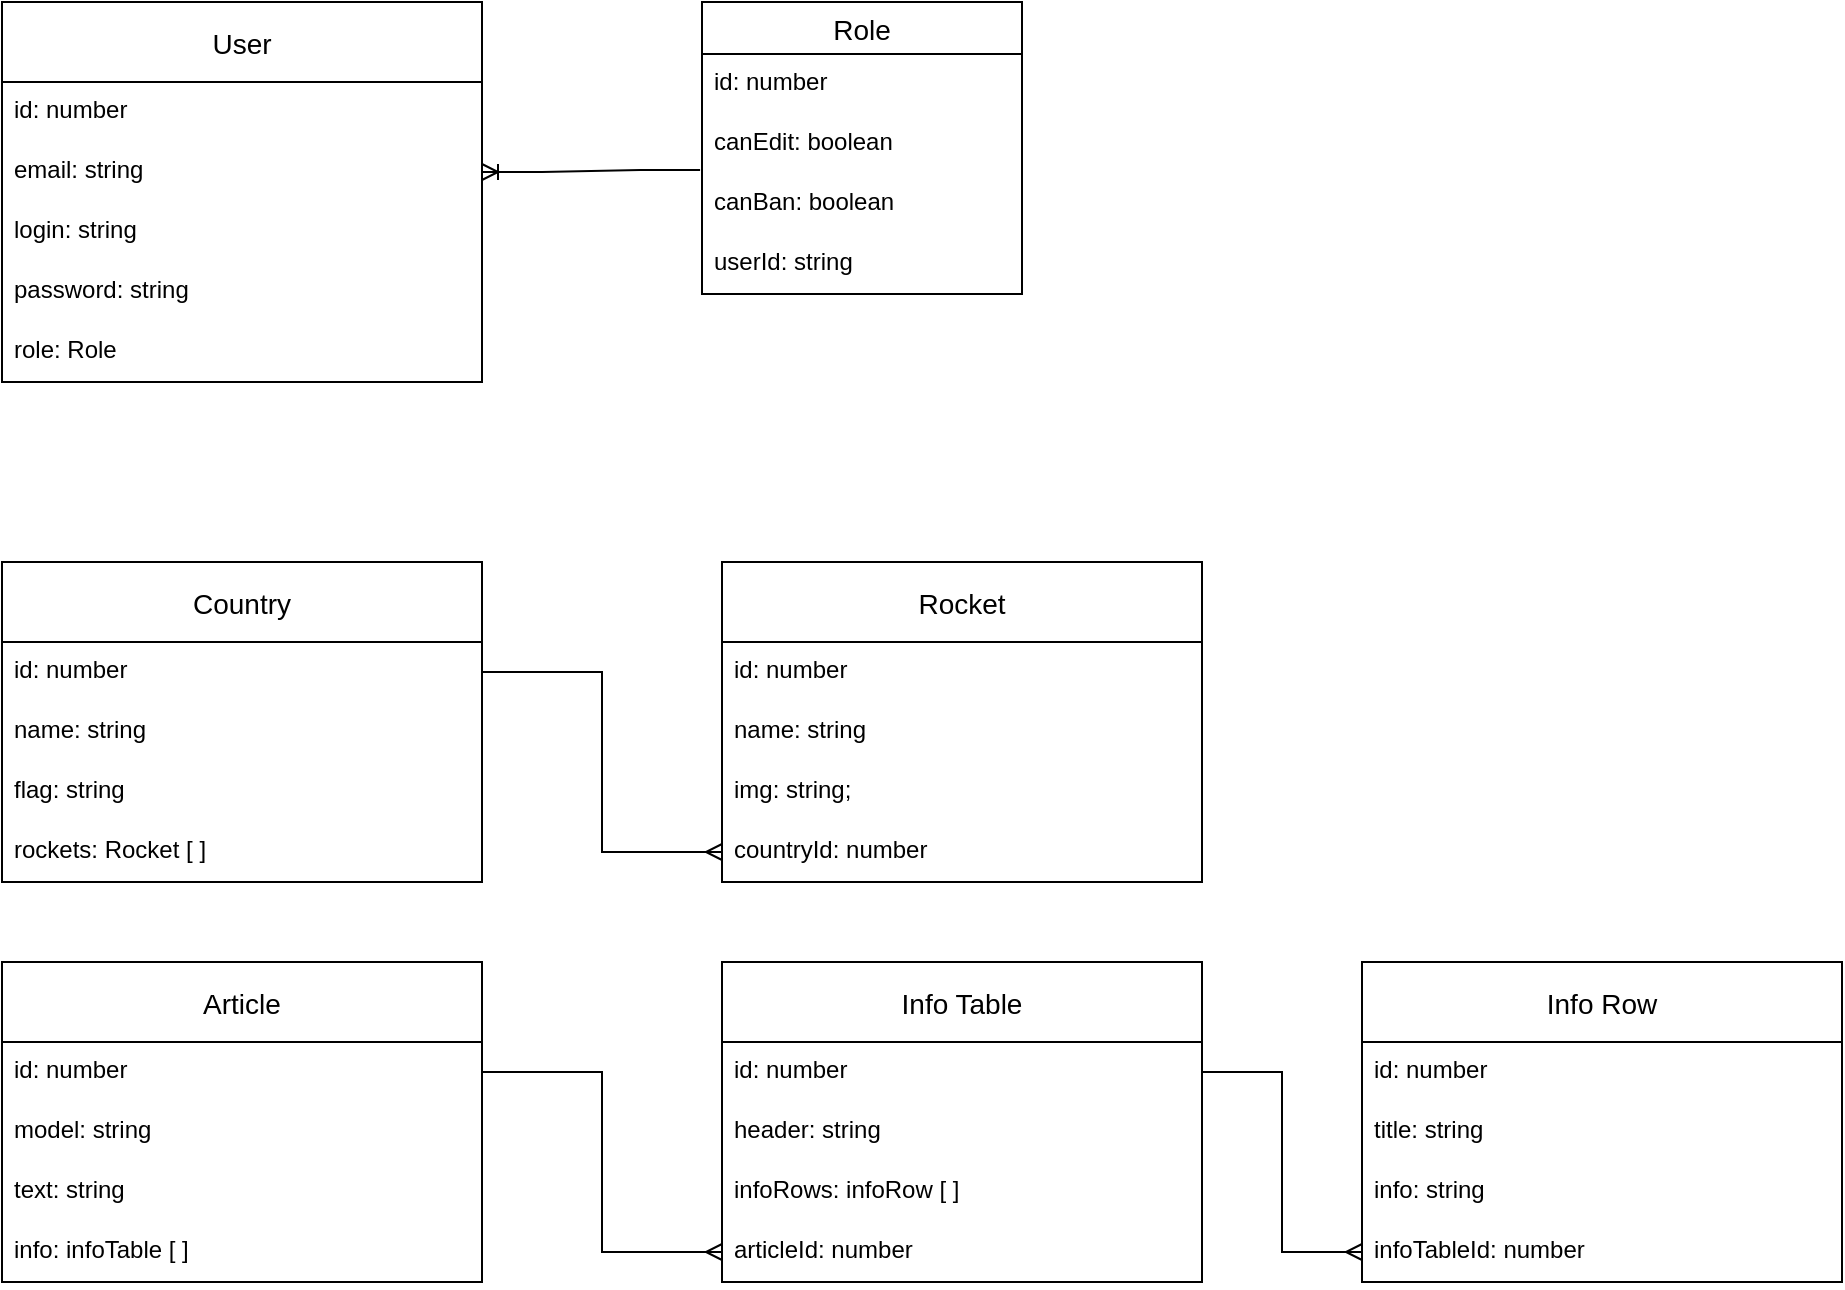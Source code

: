 <mxfile version="20.8.23" type="github"><diagram name="Страница 1" id="E8N-IGeR4Ud7PVyer7-W"><mxGraphModel dx="1360" dy="775" grid="1" gridSize="10" guides="1" tooltips="1" connect="1" arrows="1" fold="1" page="1" pageScale="1" pageWidth="1169" pageHeight="1654" math="0" shadow="0"><root><mxCell id="0"/><mxCell id="1" parent="0"/><mxCell id="Oksajs-R0Fy1xgsfcWaM-1" value="Country" style="swimlane;fontStyle=0;childLayout=stackLayout;horizontal=1;startSize=40;horizontalStack=0;resizeParent=1;resizeParentMax=0;resizeLast=0;collapsible=1;marginBottom=0;align=center;fontSize=14;" vertex="1" parent="1"><mxGeometry x="160" y="400" width="240" height="160" as="geometry"/></mxCell><mxCell id="Oksajs-R0Fy1xgsfcWaM-4" value="id: number" style="text;strokeColor=none;fillColor=none;spacingLeft=4;spacingRight=4;overflow=hidden;rotatable=0;points=[[0,0.5],[1,0.5]];portConstraint=eastwest;fontSize=12;" vertex="1" parent="Oksajs-R0Fy1xgsfcWaM-1"><mxGeometry y="40" width="240" height="30" as="geometry"/></mxCell><mxCell id="Oksajs-R0Fy1xgsfcWaM-2" value="name: string" style="text;strokeColor=none;fillColor=none;spacingLeft=4;spacingRight=4;overflow=hidden;rotatable=0;points=[[0,0.5],[1,0.5]];portConstraint=eastwest;fontSize=12;" vertex="1" parent="Oksajs-R0Fy1xgsfcWaM-1"><mxGeometry y="70" width="240" height="30" as="geometry"/></mxCell><mxCell id="Oksajs-R0Fy1xgsfcWaM-5" value="flag: string" style="text;strokeColor=none;fillColor=none;spacingLeft=4;spacingRight=4;overflow=hidden;rotatable=0;points=[[0,0.5],[1,0.5]];portConstraint=eastwest;fontSize=12;" vertex="1" parent="Oksajs-R0Fy1xgsfcWaM-1"><mxGeometry y="100" width="240" height="30" as="geometry"/></mxCell><mxCell id="Oksajs-R0Fy1xgsfcWaM-6" value="rockets: Rocket [ ]" style="text;strokeColor=none;fillColor=none;spacingLeft=4;spacingRight=4;overflow=hidden;rotatable=0;points=[[0,0.5],[1,0.5]];portConstraint=eastwest;fontSize=12;" vertex="1" parent="Oksajs-R0Fy1xgsfcWaM-1"><mxGeometry y="130" width="240" height="30" as="geometry"/></mxCell><mxCell id="Oksajs-R0Fy1xgsfcWaM-8" value="Rocket" style="swimlane;fontStyle=0;childLayout=stackLayout;horizontal=1;startSize=40;horizontalStack=0;resizeParent=1;resizeParentMax=0;resizeLast=0;collapsible=1;marginBottom=0;align=center;fontSize=14;" vertex="1" parent="1"><mxGeometry x="520" y="400" width="240" height="160" as="geometry"/></mxCell><mxCell id="Oksajs-R0Fy1xgsfcWaM-9" value="id: number" style="text;strokeColor=none;fillColor=none;spacingLeft=4;spacingRight=4;overflow=hidden;rotatable=0;points=[[0,0.5],[1,0.5]];portConstraint=eastwest;fontSize=12;" vertex="1" parent="Oksajs-R0Fy1xgsfcWaM-8"><mxGeometry y="40" width="240" height="30" as="geometry"/></mxCell><mxCell id="Oksajs-R0Fy1xgsfcWaM-10" value="name: string" style="text;strokeColor=none;fillColor=none;spacingLeft=4;spacingRight=4;overflow=hidden;rotatable=0;points=[[0,0.5],[1,0.5]];portConstraint=eastwest;fontSize=12;" vertex="1" parent="Oksajs-R0Fy1xgsfcWaM-8"><mxGeometry y="70" width="240" height="30" as="geometry"/></mxCell><mxCell id="Oksajs-R0Fy1xgsfcWaM-11" value="img: string;" style="text;strokeColor=none;fillColor=none;spacingLeft=4;spacingRight=4;overflow=hidden;rotatable=0;points=[[0,0.5],[1,0.5]];portConstraint=eastwest;fontSize=12;" vertex="1" parent="Oksajs-R0Fy1xgsfcWaM-8"><mxGeometry y="100" width="240" height="30" as="geometry"/></mxCell><mxCell id="Oksajs-R0Fy1xgsfcWaM-12" value="countryId: number" style="text;strokeColor=none;fillColor=none;spacingLeft=4;spacingRight=4;overflow=hidden;rotatable=0;points=[[0,0.5],[1,0.5]];portConstraint=eastwest;fontSize=12;" vertex="1" parent="Oksajs-R0Fy1xgsfcWaM-8"><mxGeometry y="130" width="240" height="30" as="geometry"/></mxCell><mxCell id="Oksajs-R0Fy1xgsfcWaM-15" style="edgeStyle=orthogonalEdgeStyle;rounded=0;orthogonalLoop=1;jettySize=auto;html=1;entryX=0;entryY=0.5;entryDx=0;entryDy=0;endArrow=ERmany;endFill=0;" edge="1" parent="1" source="Oksajs-R0Fy1xgsfcWaM-4" target="Oksajs-R0Fy1xgsfcWaM-12"><mxGeometry relative="1" as="geometry"/></mxCell><mxCell id="Oksajs-R0Fy1xgsfcWaM-16" value="Article" style="swimlane;fontStyle=0;childLayout=stackLayout;horizontal=1;startSize=40;horizontalStack=0;resizeParent=1;resizeParentMax=0;resizeLast=0;collapsible=1;marginBottom=0;align=center;fontSize=14;" vertex="1" parent="1"><mxGeometry x="160" y="600" width="240" height="160" as="geometry"/></mxCell><mxCell id="Oksajs-R0Fy1xgsfcWaM-17" value="id: number" style="text;strokeColor=none;fillColor=none;spacingLeft=4;spacingRight=4;overflow=hidden;rotatable=0;points=[[0,0.5],[1,0.5]];portConstraint=eastwest;fontSize=12;" vertex="1" parent="Oksajs-R0Fy1xgsfcWaM-16"><mxGeometry y="40" width="240" height="30" as="geometry"/></mxCell><mxCell id="Oksajs-R0Fy1xgsfcWaM-18" value="model: string" style="text;strokeColor=none;fillColor=none;spacingLeft=4;spacingRight=4;overflow=hidden;rotatable=0;points=[[0,0.5],[1,0.5]];portConstraint=eastwest;fontSize=12;" vertex="1" parent="Oksajs-R0Fy1xgsfcWaM-16"><mxGeometry y="70" width="240" height="30" as="geometry"/></mxCell><mxCell id="Oksajs-R0Fy1xgsfcWaM-19" value="text: string" style="text;strokeColor=none;fillColor=none;spacingLeft=4;spacingRight=4;overflow=hidden;rotatable=0;points=[[0,0.5],[1,0.5]];portConstraint=eastwest;fontSize=12;" vertex="1" parent="Oksajs-R0Fy1xgsfcWaM-16"><mxGeometry y="100" width="240" height="30" as="geometry"/></mxCell><mxCell id="Oksajs-R0Fy1xgsfcWaM-24" value="info: infoTable [ ]" style="text;strokeColor=none;fillColor=none;spacingLeft=4;spacingRight=4;overflow=hidden;rotatable=0;points=[[0,0.5],[1,0.5]];portConstraint=eastwest;fontSize=12;" vertex="1" parent="Oksajs-R0Fy1xgsfcWaM-16"><mxGeometry y="130" width="240" height="30" as="geometry"/></mxCell><mxCell id="Oksajs-R0Fy1xgsfcWaM-20" value="Info Table" style="swimlane;fontStyle=0;childLayout=stackLayout;horizontal=1;startSize=40;horizontalStack=0;resizeParent=1;resizeParentMax=0;resizeLast=0;collapsible=1;marginBottom=0;align=center;fontSize=14;" vertex="1" parent="1"><mxGeometry x="520" y="600" width="240" height="160" as="geometry"/></mxCell><mxCell id="Oksajs-R0Fy1xgsfcWaM-21" value="id: number" style="text;strokeColor=none;fillColor=none;spacingLeft=4;spacingRight=4;overflow=hidden;rotatable=0;points=[[0,0.5],[1,0.5]];portConstraint=eastwest;fontSize=12;" vertex="1" parent="Oksajs-R0Fy1xgsfcWaM-20"><mxGeometry y="40" width="240" height="30" as="geometry"/></mxCell><mxCell id="Oksajs-R0Fy1xgsfcWaM-22" value="header: string" style="text;strokeColor=none;fillColor=none;spacingLeft=4;spacingRight=4;overflow=hidden;rotatable=0;points=[[0,0.5],[1,0.5]];portConstraint=eastwest;fontSize=12;" vertex="1" parent="Oksajs-R0Fy1xgsfcWaM-20"><mxGeometry y="70" width="240" height="30" as="geometry"/></mxCell><mxCell id="Oksajs-R0Fy1xgsfcWaM-23" value="infoRows: infoRow [ ] " style="text;strokeColor=none;fillColor=none;spacingLeft=4;spacingRight=4;overflow=hidden;rotatable=0;points=[[0,0.5],[1,0.5]];portConstraint=eastwest;fontSize=12;" vertex="1" parent="Oksajs-R0Fy1xgsfcWaM-20"><mxGeometry y="100" width="240" height="30" as="geometry"/></mxCell><mxCell id="Oksajs-R0Fy1xgsfcWaM-25" value="articleId: number" style="text;strokeColor=none;fillColor=none;spacingLeft=4;spacingRight=4;overflow=hidden;rotatable=0;points=[[0,0.5],[1,0.5]];portConstraint=eastwest;fontSize=12;" vertex="1" parent="Oksajs-R0Fy1xgsfcWaM-20"><mxGeometry y="130" width="240" height="30" as="geometry"/></mxCell><mxCell id="Oksajs-R0Fy1xgsfcWaM-26" style="edgeStyle=orthogonalEdgeStyle;rounded=0;orthogonalLoop=1;jettySize=auto;html=1;exitX=1;exitY=0.5;exitDx=0;exitDy=0;entryX=0;entryY=0.5;entryDx=0;entryDy=0;endArrow=ERmany;endFill=0;" edge="1" parent="1" source="Oksajs-R0Fy1xgsfcWaM-17" target="Oksajs-R0Fy1xgsfcWaM-25"><mxGeometry relative="1" as="geometry"/></mxCell><mxCell id="Oksajs-R0Fy1xgsfcWaM-27" value="Info Row" style="swimlane;fontStyle=0;childLayout=stackLayout;horizontal=1;startSize=40;horizontalStack=0;resizeParent=1;resizeParentMax=0;resizeLast=0;collapsible=1;marginBottom=0;align=center;fontSize=14;" vertex="1" parent="1"><mxGeometry x="840" y="600" width="240" height="160" as="geometry"/></mxCell><mxCell id="Oksajs-R0Fy1xgsfcWaM-28" value="id: number" style="text;strokeColor=none;fillColor=none;spacingLeft=4;spacingRight=4;overflow=hidden;rotatable=0;points=[[0,0.5],[1,0.5]];portConstraint=eastwest;fontSize=12;" vertex="1" parent="Oksajs-R0Fy1xgsfcWaM-27"><mxGeometry y="40" width="240" height="30" as="geometry"/></mxCell><mxCell id="Oksajs-R0Fy1xgsfcWaM-29" value="title: string" style="text;strokeColor=none;fillColor=none;spacingLeft=4;spacingRight=4;overflow=hidden;rotatable=0;points=[[0,0.5],[1,0.5]];portConstraint=eastwest;fontSize=12;" vertex="1" parent="Oksajs-R0Fy1xgsfcWaM-27"><mxGeometry y="70" width="240" height="30" as="geometry"/></mxCell><mxCell id="Oksajs-R0Fy1xgsfcWaM-30" value="info: string" style="text;strokeColor=none;fillColor=none;spacingLeft=4;spacingRight=4;overflow=hidden;rotatable=0;points=[[0,0.5],[1,0.5]];portConstraint=eastwest;fontSize=12;" vertex="1" parent="Oksajs-R0Fy1xgsfcWaM-27"><mxGeometry y="100" width="240" height="30" as="geometry"/></mxCell><mxCell id="Oksajs-R0Fy1xgsfcWaM-31" value="infoTableId: number" style="text;strokeColor=none;fillColor=none;spacingLeft=4;spacingRight=4;overflow=hidden;rotatable=0;points=[[0,0.5],[1,0.5]];portConstraint=eastwest;fontSize=12;" vertex="1" parent="Oksajs-R0Fy1xgsfcWaM-27"><mxGeometry y="130" width="240" height="30" as="geometry"/></mxCell><mxCell id="Oksajs-R0Fy1xgsfcWaM-32" style="edgeStyle=orthogonalEdgeStyle;rounded=0;orthogonalLoop=1;jettySize=auto;html=1;exitX=1;exitY=0.5;exitDx=0;exitDy=0;entryX=0;entryY=0.5;entryDx=0;entryDy=0;endArrow=ERmany;endFill=0;" edge="1" parent="1" source="Oksajs-R0Fy1xgsfcWaM-21" target="Oksajs-R0Fy1xgsfcWaM-31"><mxGeometry relative="1" as="geometry"/></mxCell><mxCell id="Oksajs-R0Fy1xgsfcWaM-33" value="User" style="swimlane;fontStyle=0;childLayout=stackLayout;horizontal=1;startSize=40;horizontalStack=0;resizeParent=1;resizeParentMax=0;resizeLast=0;collapsible=1;marginBottom=0;align=center;fontSize=14;" vertex="1" parent="1"><mxGeometry x="160" y="120" width="240" height="190" as="geometry"/></mxCell><mxCell id="Oksajs-R0Fy1xgsfcWaM-34" value="id: number" style="text;strokeColor=none;fillColor=none;spacingLeft=4;spacingRight=4;overflow=hidden;rotatable=0;points=[[0,0.5],[1,0.5]];portConstraint=eastwest;fontSize=12;" vertex="1" parent="Oksajs-R0Fy1xgsfcWaM-33"><mxGeometry y="40" width="240" height="30" as="geometry"/></mxCell><mxCell id="Oksajs-R0Fy1xgsfcWaM-35" value="email: string" style="text;strokeColor=none;fillColor=none;spacingLeft=4;spacingRight=4;overflow=hidden;rotatable=0;points=[[0,0.5],[1,0.5]];portConstraint=eastwest;fontSize=12;" vertex="1" parent="Oksajs-R0Fy1xgsfcWaM-33"><mxGeometry y="70" width="240" height="30" as="geometry"/></mxCell><mxCell id="Oksajs-R0Fy1xgsfcWaM-36" value="login: string" style="text;strokeColor=none;fillColor=none;spacingLeft=4;spacingRight=4;overflow=hidden;rotatable=0;points=[[0,0.5],[1,0.5]];portConstraint=eastwest;fontSize=12;" vertex="1" parent="Oksajs-R0Fy1xgsfcWaM-33"><mxGeometry y="100" width="240" height="30" as="geometry"/></mxCell><mxCell id="Oksajs-R0Fy1xgsfcWaM-37" value="password: string" style="text;strokeColor=none;fillColor=none;spacingLeft=4;spacingRight=4;overflow=hidden;rotatable=0;points=[[0,0.5],[1,0.5]];portConstraint=eastwest;fontSize=12;" vertex="1" parent="Oksajs-R0Fy1xgsfcWaM-33"><mxGeometry y="130" width="240" height="30" as="geometry"/></mxCell><mxCell id="Oksajs-R0Fy1xgsfcWaM-38" value="role: Role" style="text;strokeColor=none;fillColor=none;spacingLeft=4;spacingRight=4;overflow=hidden;rotatable=0;points=[[0,0.5],[1,0.5]];portConstraint=eastwest;fontSize=12;" vertex="1" parent="Oksajs-R0Fy1xgsfcWaM-33"><mxGeometry y="160" width="240" height="30" as="geometry"/></mxCell><mxCell id="Oksajs-R0Fy1xgsfcWaM-39" value="Role" style="swimlane;fontStyle=0;childLayout=stackLayout;horizontal=1;startSize=26;horizontalStack=0;resizeParent=1;resizeParentMax=0;resizeLast=0;collapsible=1;marginBottom=0;align=center;fontSize=14;" vertex="1" parent="1"><mxGeometry x="510" y="120" width="160" height="146" as="geometry"/></mxCell><mxCell id="Oksajs-R0Fy1xgsfcWaM-40" value="id: number" style="text;strokeColor=none;fillColor=none;spacingLeft=4;spacingRight=4;overflow=hidden;rotatable=0;points=[[0,0.5],[1,0.5]];portConstraint=eastwest;fontSize=12;" vertex="1" parent="Oksajs-R0Fy1xgsfcWaM-39"><mxGeometry y="26" width="160" height="30" as="geometry"/></mxCell><mxCell id="Oksajs-R0Fy1xgsfcWaM-41" value="canEdit: boolean" style="text;strokeColor=none;fillColor=none;spacingLeft=4;spacingRight=4;overflow=hidden;rotatable=0;points=[[0,0.5],[1,0.5]];portConstraint=eastwest;fontSize=12;" vertex="1" parent="Oksajs-R0Fy1xgsfcWaM-39"><mxGeometry y="56" width="160" height="30" as="geometry"/></mxCell><mxCell id="Oksajs-R0Fy1xgsfcWaM-42" value="canBan: boolean" style="text;strokeColor=none;fillColor=none;spacingLeft=4;spacingRight=4;overflow=hidden;rotatable=0;points=[[0,0.5],[1,0.5]];portConstraint=eastwest;fontSize=12;" vertex="1" parent="Oksajs-R0Fy1xgsfcWaM-39"><mxGeometry y="86" width="160" height="30" as="geometry"/></mxCell><mxCell id="Oksajs-R0Fy1xgsfcWaM-44" value="userId: string" style="text;strokeColor=none;fillColor=none;spacingLeft=4;spacingRight=4;overflow=hidden;rotatable=0;points=[[0,0.5],[1,0.5]];portConstraint=eastwest;fontSize=12;" vertex="1" parent="Oksajs-R0Fy1xgsfcWaM-39"><mxGeometry y="116" width="160" height="30" as="geometry"/></mxCell><mxCell id="Oksajs-R0Fy1xgsfcWaM-46" value="" style="edgeStyle=entityRelationEdgeStyle;fontSize=12;html=1;endArrow=ERoneToMany;rounded=0;entryX=1;entryY=0.5;entryDx=0;entryDy=0;exitX=-0.006;exitY=-0.067;exitDx=0;exitDy=0;exitPerimeter=0;" edge="1" parent="1" source="Oksajs-R0Fy1xgsfcWaM-42" target="Oksajs-R0Fy1xgsfcWaM-35"><mxGeometry width="100" height="100" relative="1" as="geometry"><mxPoint x="710" y="500" as="sourcePoint"/><mxPoint x="810" y="400" as="targetPoint"/></mxGeometry></mxCell></root></mxGraphModel></diagram></mxfile>